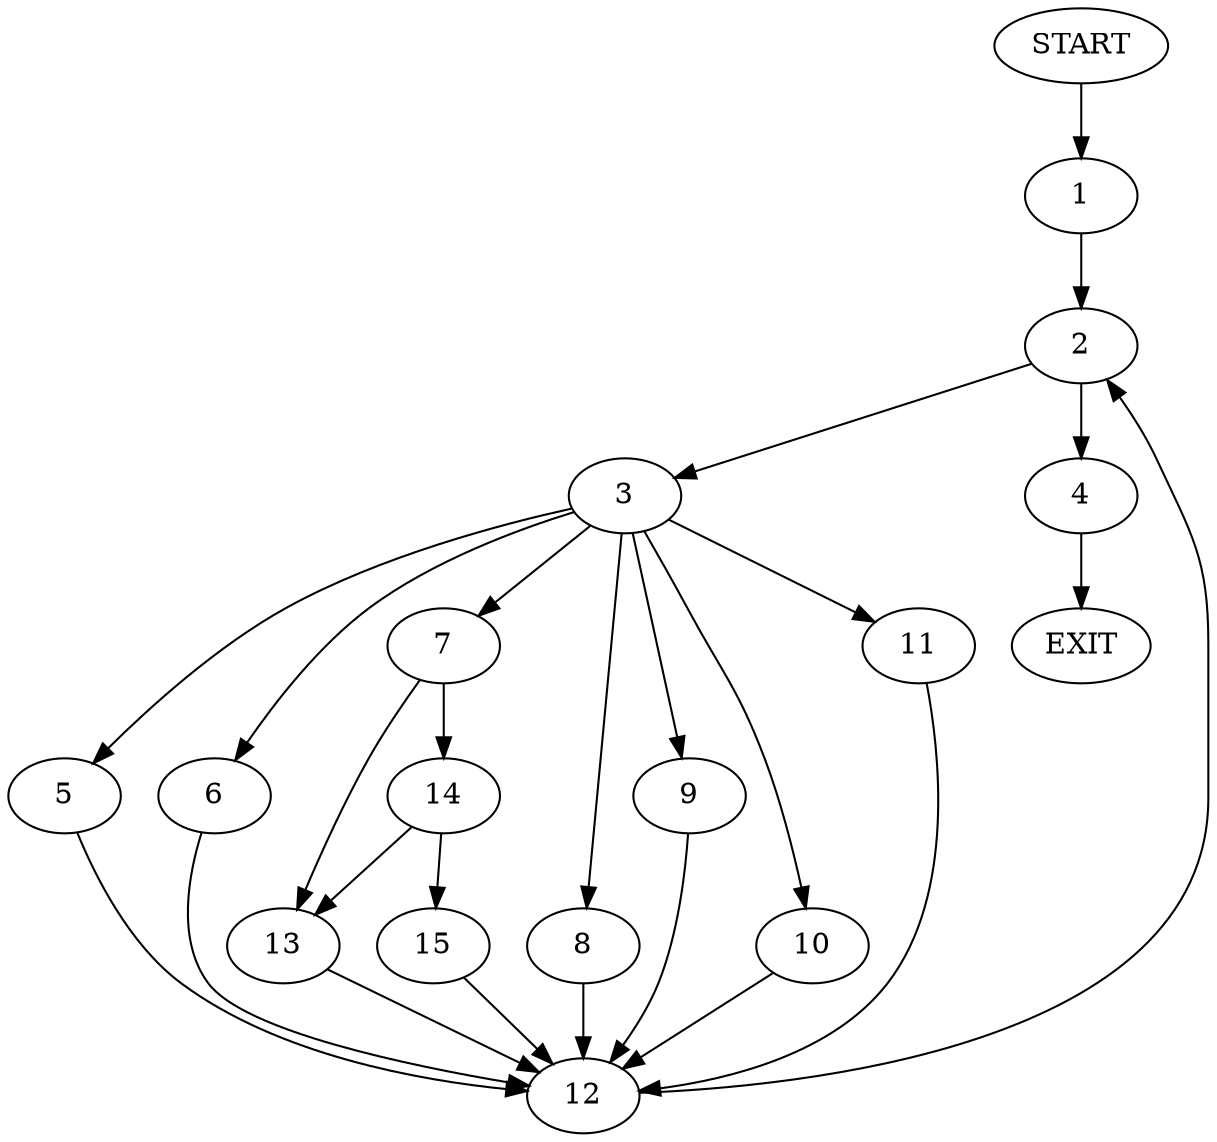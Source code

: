 digraph {
0 [label="START"]
16 [label="EXIT"]
0 -> 1
1 -> 2
2 -> 3
2 -> 4
3 -> 5
3 -> 6
3 -> 7
3 -> 8
3 -> 9
3 -> 10
3 -> 11
5 -> 12
8 -> 12
9 -> 12
7 -> 13
7 -> 14
11 -> 12
10 -> 12
6 -> 12
12 -> 2
13 -> 12
14 -> 15
14 -> 13
15 -> 12
4 -> 16
}

